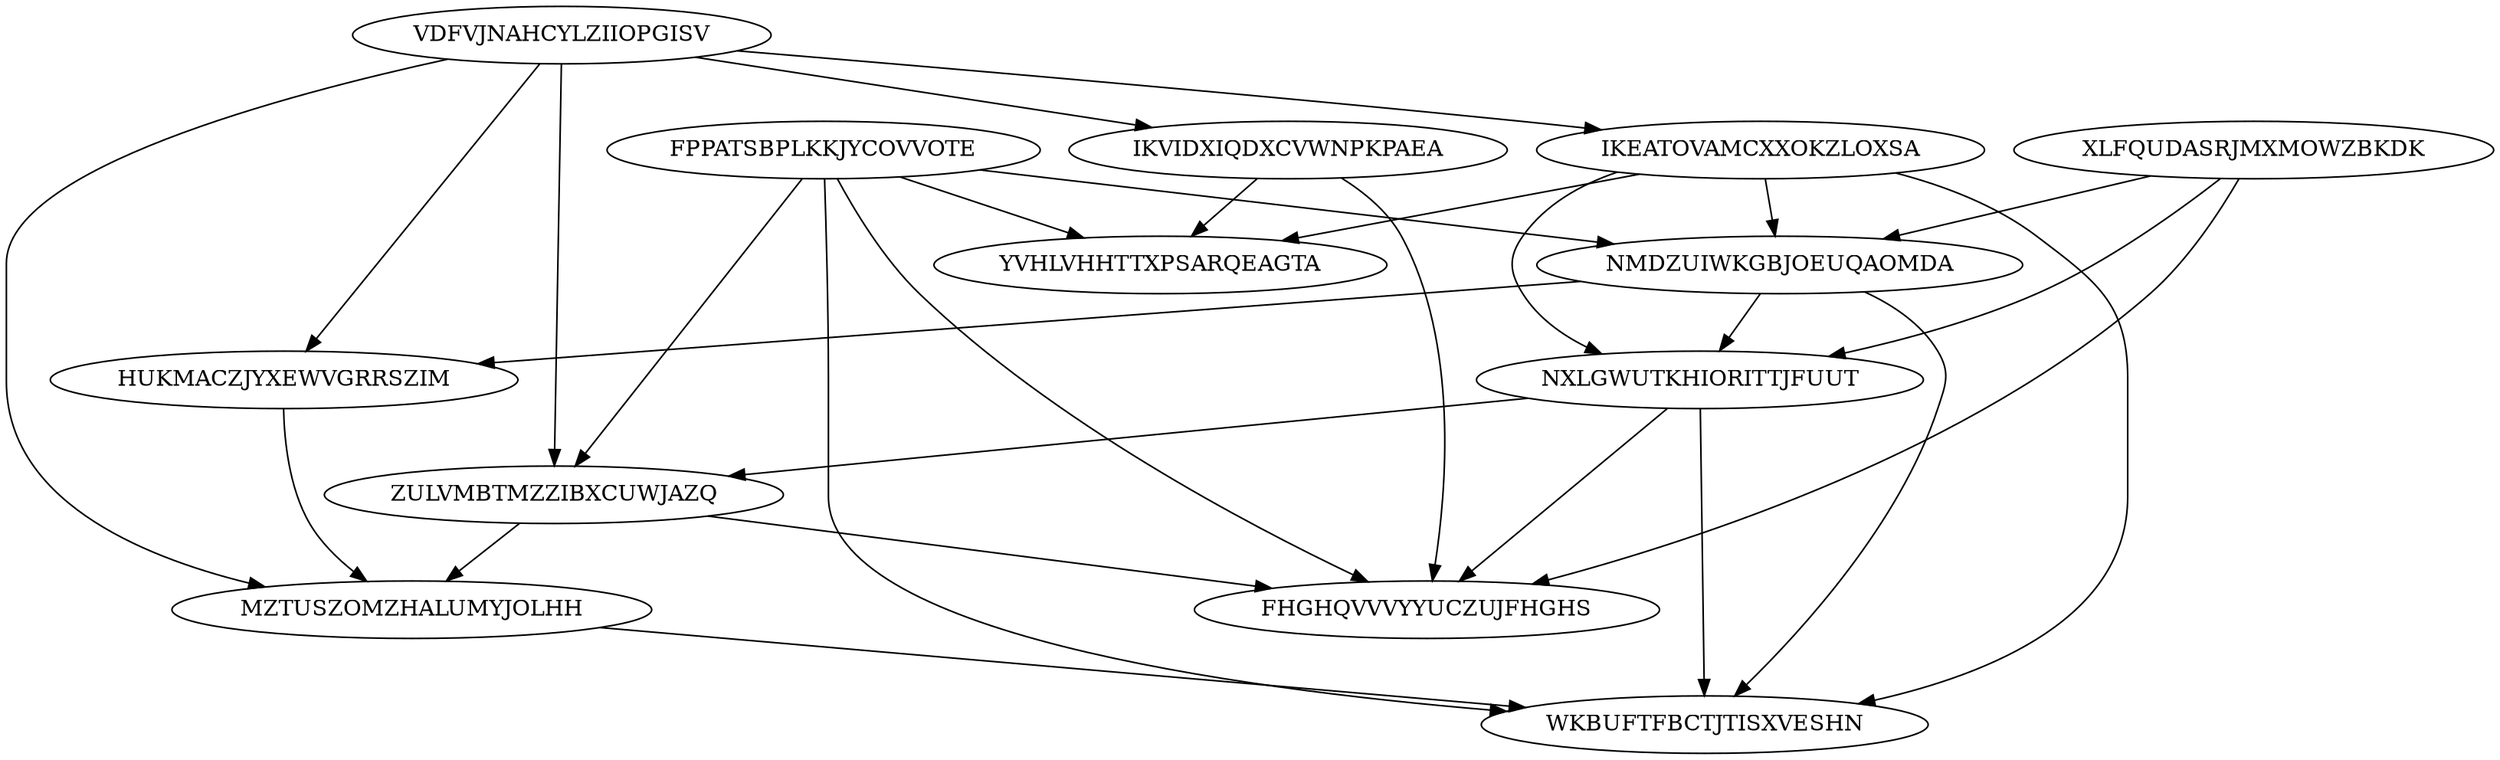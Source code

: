 digraph N13M29 {
	VDFVJNAHCYLZIIOPGISV	[Weight=12];
	IKEATOVAMCXXOKZLOXSA	[Weight=18];
	IKVIDXIQDXCVWNPKPAEA	[Weight=20];
	FPPATSBPLKKJYCOVVOTE	[Weight=19];
	XLFQUDASRJMXMOWZBKDK	[Weight=13];
	NMDZUIWKGBJOEUQAOMDA	[Weight=19];
	NXLGWUTKHIORITTJFUUT	[Weight=20];
	ZULVMBTMZZIBXCUWJAZQ	[Weight=18];
	HUKMACZJYXEWVGRRSZIM	[Weight=12];
	MZTUSZOMZHALUMYJOLHH	[Weight=15];
	YVHLVHHTTXPSARQEAGTA	[Weight=16];
	FHGHQVVVYYUCZUJFHGHS	[Weight=20];
	WKBUFTFBCTJTISXVESHN	[Weight=15];
	ZULVMBTMZZIBXCUWJAZQ -> MZTUSZOMZHALUMYJOLHH [Weight=12];
	FPPATSBPLKKJYCOVVOTE -> FHGHQVVVYYUCZUJFHGHS [Weight=12];
	XLFQUDASRJMXMOWZBKDK -> FHGHQVVVYYUCZUJFHGHS [Weight=13];
	FPPATSBPLKKJYCOVVOTE -> ZULVMBTMZZIBXCUWJAZQ [Weight=13];
	NXLGWUTKHIORITTJFUUT -> ZULVMBTMZZIBXCUWJAZQ [Weight=20];
	MZTUSZOMZHALUMYJOLHH -> WKBUFTFBCTJTISXVESHN [Weight=16];
	XLFQUDASRJMXMOWZBKDK -> NXLGWUTKHIORITTJFUUT [Weight=11];
	IKEATOVAMCXXOKZLOXSA -> NXLGWUTKHIORITTJFUUT [Weight=16];
	VDFVJNAHCYLZIIOPGISV -> HUKMACZJYXEWVGRRSZIM [Weight=12];
	IKVIDXIQDXCVWNPKPAEA -> YVHLVHHTTXPSARQEAGTA [Weight=10];
	ZULVMBTMZZIBXCUWJAZQ -> FHGHQVVVYYUCZUJFHGHS [Weight=20];
	IKEATOVAMCXXOKZLOXSA -> NMDZUIWKGBJOEUQAOMDA [Weight=17];
	FPPATSBPLKKJYCOVVOTE -> YVHLVHHTTXPSARQEAGTA [Weight=19];
	VDFVJNAHCYLZIIOPGISV -> IKEATOVAMCXXOKZLOXSA [Weight=20];
	NMDZUIWKGBJOEUQAOMDA -> WKBUFTFBCTJTISXVESHN [Weight=20];
	NMDZUIWKGBJOEUQAOMDA -> HUKMACZJYXEWVGRRSZIM [Weight=15];
	FPPATSBPLKKJYCOVVOTE -> NMDZUIWKGBJOEUQAOMDA [Weight=10];
	NXLGWUTKHIORITTJFUUT -> WKBUFTFBCTJTISXVESHN [Weight=10];
	HUKMACZJYXEWVGRRSZIM -> MZTUSZOMZHALUMYJOLHH [Weight=12];
	FPPATSBPLKKJYCOVVOTE -> WKBUFTFBCTJTISXVESHN [Weight=11];
	VDFVJNAHCYLZIIOPGISV -> MZTUSZOMZHALUMYJOLHH [Weight=20];
	VDFVJNAHCYLZIIOPGISV -> IKVIDXIQDXCVWNPKPAEA [Weight=20];
	IKVIDXIQDXCVWNPKPAEA -> FHGHQVVVYYUCZUJFHGHS [Weight=17];
	VDFVJNAHCYLZIIOPGISV -> ZULVMBTMZZIBXCUWJAZQ [Weight=20];
	IKEATOVAMCXXOKZLOXSA -> WKBUFTFBCTJTISXVESHN [Weight=13];
	NMDZUIWKGBJOEUQAOMDA -> NXLGWUTKHIORITTJFUUT [Weight=10];
	NXLGWUTKHIORITTJFUUT -> FHGHQVVVYYUCZUJFHGHS [Weight=19];
	IKEATOVAMCXXOKZLOXSA -> YVHLVHHTTXPSARQEAGTA [Weight=13];
	XLFQUDASRJMXMOWZBKDK -> NMDZUIWKGBJOEUQAOMDA [Weight=11];
}
